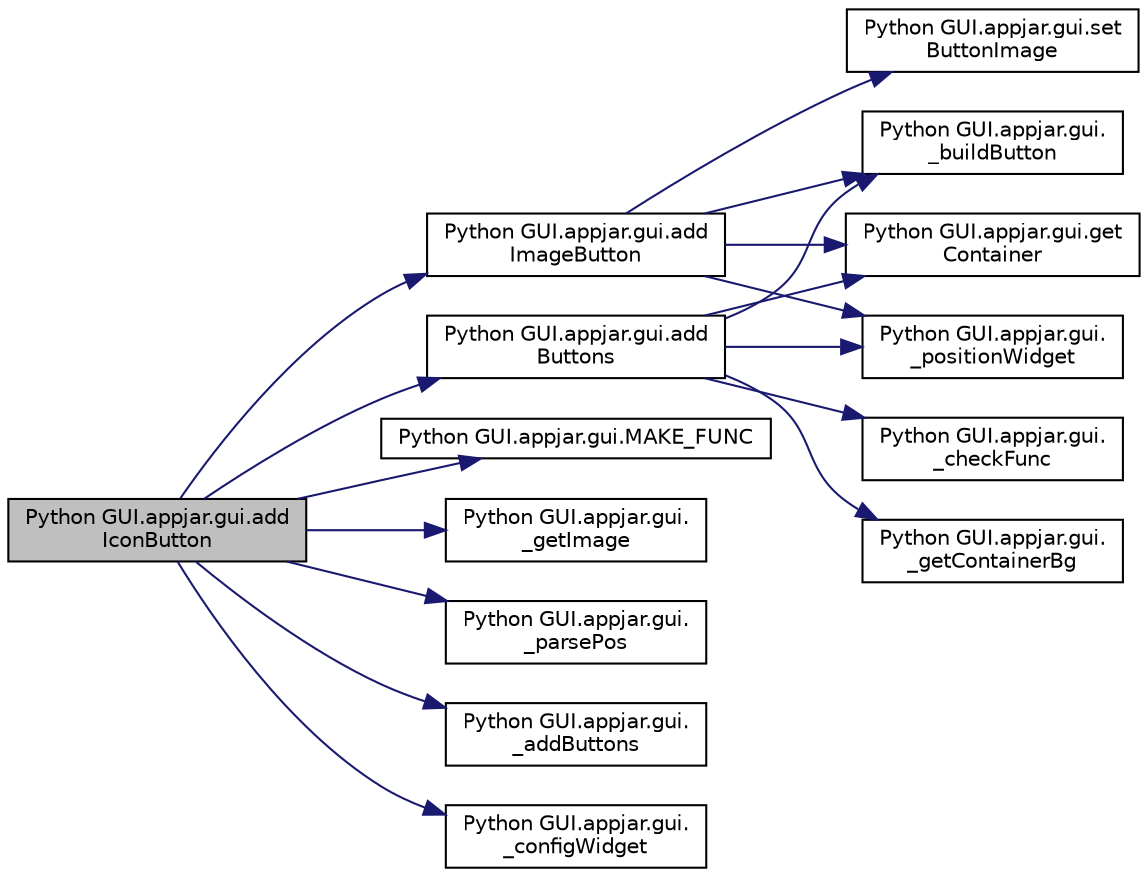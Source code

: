 digraph "Python GUI.appjar.gui.addIconButton"
{
  edge [fontname="Helvetica",fontsize="10",labelfontname="Helvetica",labelfontsize="10"];
  node [fontname="Helvetica",fontsize="10",shape=record];
  rankdir="LR";
  Node422 [label="Python GUI.appjar.gui.add\lIconButton",height=0.2,width=0.4,color="black", fillcolor="grey75", style="filled", fontcolor="black"];
  Node422 -> Node423 [color="midnightblue",fontsize="10",style="solid",fontname="Helvetica"];
  Node423 [label="Python GUI.appjar.gui.add\lImageButton",height=0.2,width=0.4,color="black", fillcolor="white", style="filled",URL="$class_python_01_g_u_i_1_1appjar_1_1gui.html#a0eade2a8f7633d73bea99e872fce7d1f"];
  Node423 -> Node424 [color="midnightblue",fontsize="10",style="solid",fontname="Helvetica"];
  Node424 [label="Python GUI.appjar.gui.\l_buildButton",height=0.2,width=0.4,color="black", fillcolor="white", style="filled",URL="$class_python_01_g_u_i_1_1appjar_1_1gui.html#a60bf71629ff9a9e50730b28ab946d698"];
  Node423 -> Node425 [color="midnightblue",fontsize="10",style="solid",fontname="Helvetica"];
  Node425 [label="Python GUI.appjar.gui.get\lContainer",height=0.2,width=0.4,color="black", fillcolor="white", style="filled",URL="$class_python_01_g_u_i_1_1appjar_1_1gui.html#aa89c83e95e3952f6cc39fc23dffa15ce"];
  Node423 -> Node426 [color="midnightblue",fontsize="10",style="solid",fontname="Helvetica"];
  Node426 [label="Python GUI.appjar.gui.\l_positionWidget",height=0.2,width=0.4,color="black", fillcolor="white", style="filled",URL="$class_python_01_g_u_i_1_1appjar_1_1gui.html#a994cf4bbd47f434233271d3d8b0eb4c6"];
  Node423 -> Node427 [color="midnightblue",fontsize="10",style="solid",fontname="Helvetica"];
  Node427 [label="Python GUI.appjar.gui.set\lButtonImage",height=0.2,width=0.4,color="black", fillcolor="white", style="filled",URL="$class_python_01_g_u_i_1_1appjar_1_1gui.html#af92c6617a4c05ca02500c1083f4db5c4"];
  Node422 -> Node428 [color="midnightblue",fontsize="10",style="solid",fontname="Helvetica"];
  Node428 [label="Python GUI.appjar.gui.MAKE_FUNC",height=0.2,width=0.4,color="black", fillcolor="white", style="filled",URL="$class_python_01_g_u_i_1_1appjar_1_1gui.html#a1d2c0d0a475441a8f9208204ef3227a6",tooltip="FUNCTION for managing commands. "];
  Node422 -> Node429 [color="midnightblue",fontsize="10",style="solid",fontname="Helvetica"];
  Node429 [label="Python GUI.appjar.gui.\l_getImage",height=0.2,width=0.4,color="black", fillcolor="white", style="filled",URL="$class_python_01_g_u_i_1_1appjar_1_1gui.html#ac0c2f9d056aac7985472c28199f36e7c"];
  Node422 -> Node430 [color="midnightblue",fontsize="10",style="solid",fontname="Helvetica"];
  Node430 [label="Python GUI.appjar.gui.\l_parsePos",height=0.2,width=0.4,color="black", fillcolor="white", style="filled",URL="$class_python_01_g_u_i_1_1appjar_1_1gui.html#a1151185c82adc42b922797e38132c2ca",tooltip="FUNCTIONS for labels. "];
  Node422 -> Node431 [color="midnightblue",fontsize="10",style="solid",fontname="Helvetica"];
  Node431 [label="Python GUI.appjar.gui.\l_addButtons",height=0.2,width=0.4,color="black", fillcolor="white", style="filled",URL="$class_python_01_g_u_i_1_1appjar_1_1gui.html#a5f3eeb445482ae196a3cbfda3843e68a"];
  Node422 -> Node432 [color="midnightblue",fontsize="10",style="solid",fontname="Helvetica"];
  Node432 [label="Python GUI.appjar.gui.\l_configWidget",height=0.2,width=0.4,color="black", fillcolor="white", style="filled",URL="$class_python_01_g_u_i_1_1appjar_1_1gui.html#a66b018474a855b26826b0580a7c40a9e"];
  Node422 -> Node433 [color="midnightblue",fontsize="10",style="solid",fontname="Helvetica"];
  Node433 [label="Python GUI.appjar.gui.add\lButtons",height=0.2,width=0.4,color="black", fillcolor="white", style="filled",URL="$class_python_01_g_u_i_1_1appjar_1_1gui.html#abe1681705b905fe66678f7566489240c"];
  Node433 -> Node434 [color="midnightblue",fontsize="10",style="solid",fontname="Helvetica"];
  Node434 [label="Python GUI.appjar.gui.\l_checkFunc",height=0.2,width=0.4,color="black", fillcolor="white", style="filled",URL="$class_python_01_g_u_i_1_1appjar_1_1gui.html#a30dbc6e674ba2cec84c596263abe3ba6"];
  Node433 -> Node425 [color="midnightblue",fontsize="10",style="solid",fontname="Helvetica"];
  Node433 -> Node435 [color="midnightblue",fontsize="10",style="solid",fontname="Helvetica"];
  Node435 [label="Python GUI.appjar.gui.\l_getContainerBg",height=0.2,width=0.4,color="black", fillcolor="white", style="filled",URL="$class_python_01_g_u_i_1_1appjar_1_1gui.html#a7ca2e28f0ccf3c5e00ca64676c496afd"];
  Node433 -> Node424 [color="midnightblue",fontsize="10",style="solid",fontname="Helvetica"];
  Node433 -> Node426 [color="midnightblue",fontsize="10",style="solid",fontname="Helvetica"];
}
